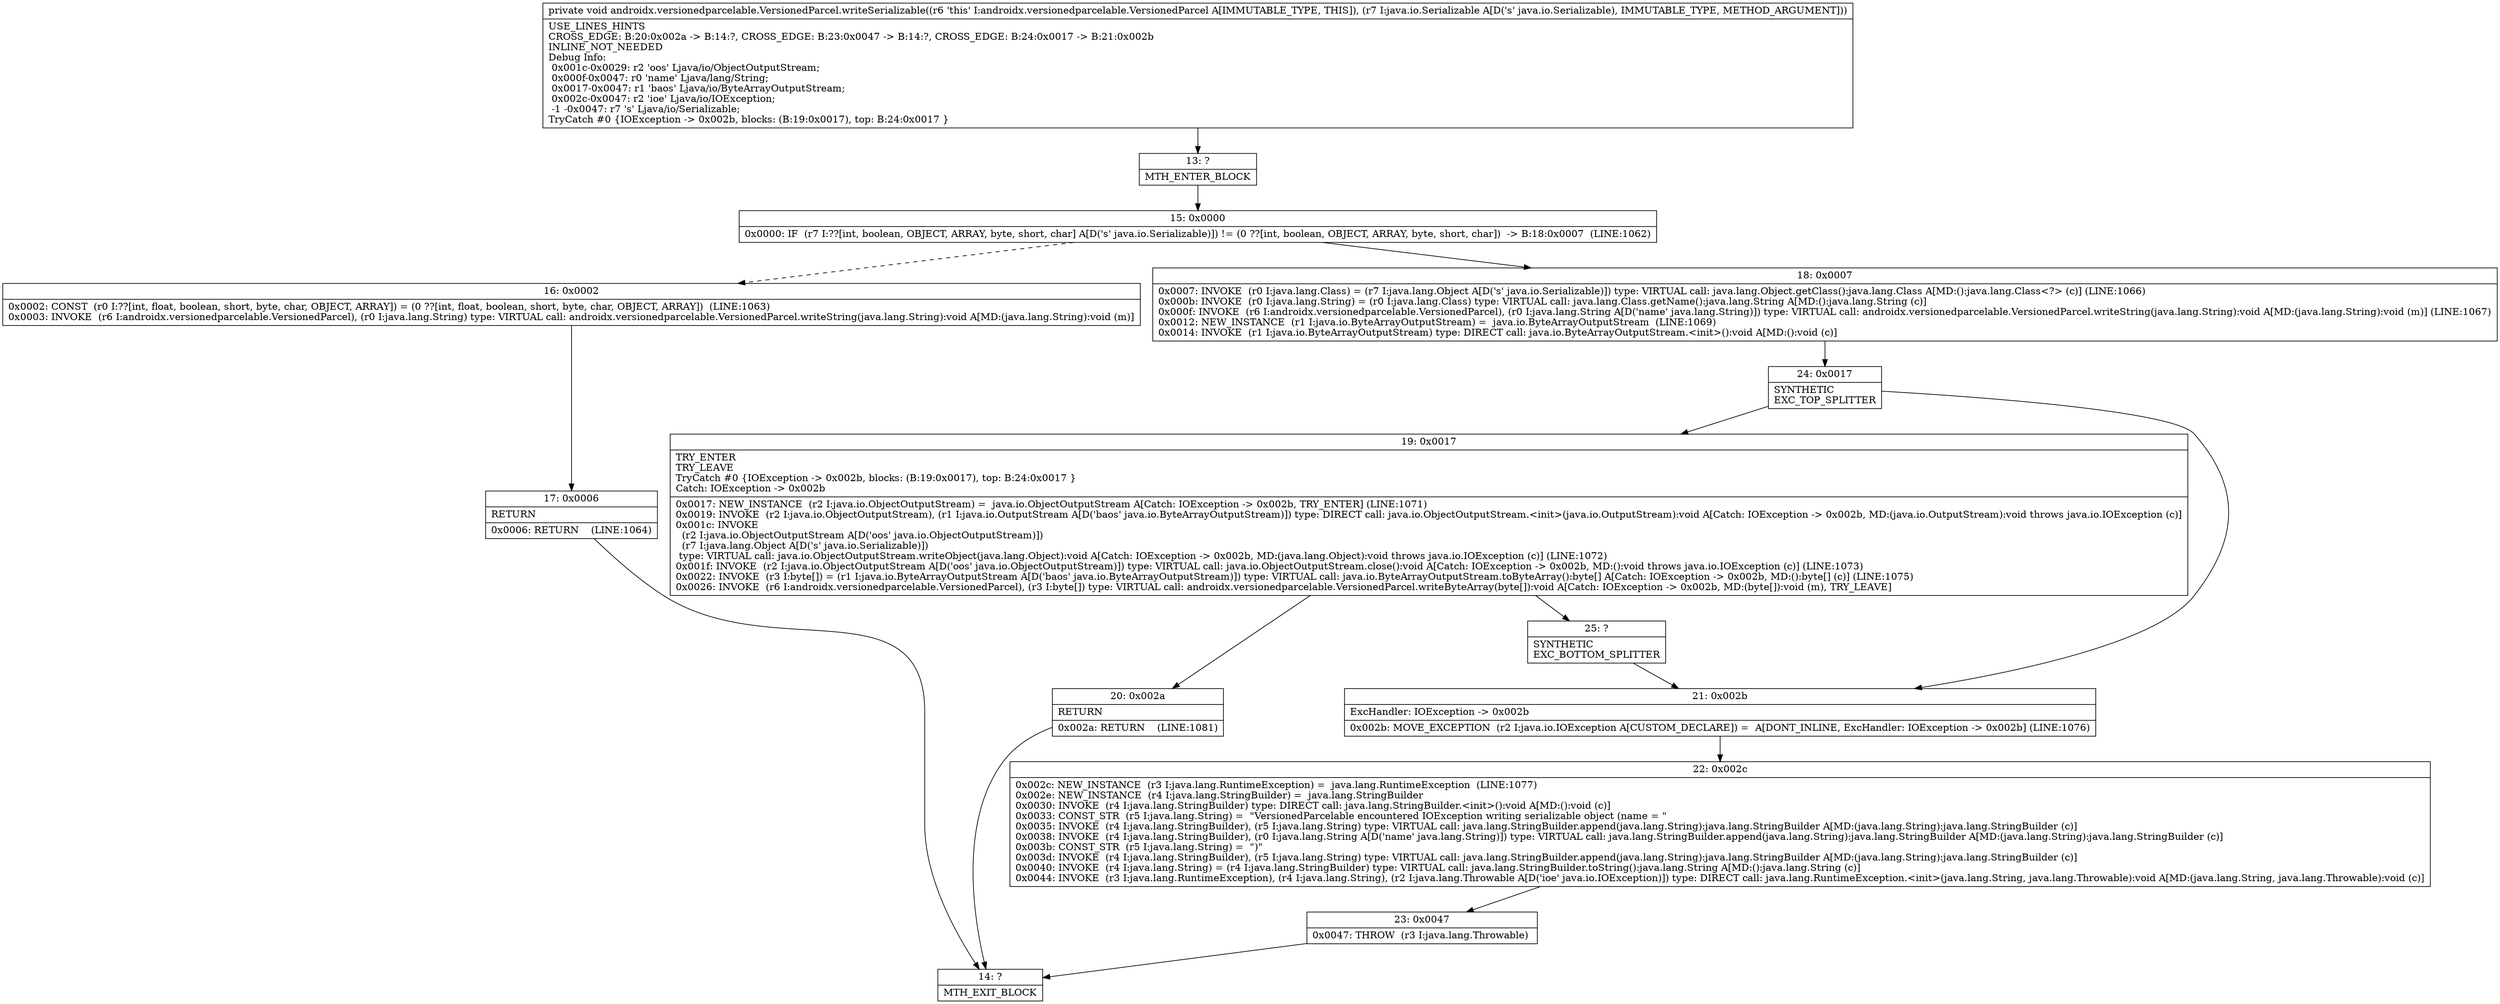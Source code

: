 digraph "CFG forandroidx.versionedparcelable.VersionedParcel.writeSerializable(Ljava\/io\/Serializable;)V" {
Node_13 [shape=record,label="{13\:\ ?|MTH_ENTER_BLOCK\l}"];
Node_15 [shape=record,label="{15\:\ 0x0000|0x0000: IF  (r7 I:??[int, boolean, OBJECT, ARRAY, byte, short, char] A[D('s' java.io.Serializable)]) != (0 ??[int, boolean, OBJECT, ARRAY, byte, short, char])  \-\> B:18:0x0007  (LINE:1062)\l}"];
Node_16 [shape=record,label="{16\:\ 0x0002|0x0002: CONST  (r0 I:??[int, float, boolean, short, byte, char, OBJECT, ARRAY]) = (0 ??[int, float, boolean, short, byte, char, OBJECT, ARRAY])  (LINE:1063)\l0x0003: INVOKE  (r6 I:androidx.versionedparcelable.VersionedParcel), (r0 I:java.lang.String) type: VIRTUAL call: androidx.versionedparcelable.VersionedParcel.writeString(java.lang.String):void A[MD:(java.lang.String):void (m)]\l}"];
Node_17 [shape=record,label="{17\:\ 0x0006|RETURN\l|0x0006: RETURN    (LINE:1064)\l}"];
Node_14 [shape=record,label="{14\:\ ?|MTH_EXIT_BLOCK\l}"];
Node_18 [shape=record,label="{18\:\ 0x0007|0x0007: INVOKE  (r0 I:java.lang.Class) = (r7 I:java.lang.Object A[D('s' java.io.Serializable)]) type: VIRTUAL call: java.lang.Object.getClass():java.lang.Class A[MD:():java.lang.Class\<?\> (c)] (LINE:1066)\l0x000b: INVOKE  (r0 I:java.lang.String) = (r0 I:java.lang.Class) type: VIRTUAL call: java.lang.Class.getName():java.lang.String A[MD:():java.lang.String (c)]\l0x000f: INVOKE  (r6 I:androidx.versionedparcelable.VersionedParcel), (r0 I:java.lang.String A[D('name' java.lang.String)]) type: VIRTUAL call: androidx.versionedparcelable.VersionedParcel.writeString(java.lang.String):void A[MD:(java.lang.String):void (m)] (LINE:1067)\l0x0012: NEW_INSTANCE  (r1 I:java.io.ByteArrayOutputStream) =  java.io.ByteArrayOutputStream  (LINE:1069)\l0x0014: INVOKE  (r1 I:java.io.ByteArrayOutputStream) type: DIRECT call: java.io.ByteArrayOutputStream.\<init\>():void A[MD:():void (c)]\l}"];
Node_24 [shape=record,label="{24\:\ 0x0017|SYNTHETIC\lEXC_TOP_SPLITTER\l}"];
Node_19 [shape=record,label="{19\:\ 0x0017|TRY_ENTER\lTRY_LEAVE\lTryCatch #0 \{IOException \-\> 0x002b, blocks: (B:19:0x0017), top: B:24:0x0017 \}\lCatch: IOException \-\> 0x002b\l|0x0017: NEW_INSTANCE  (r2 I:java.io.ObjectOutputStream) =  java.io.ObjectOutputStream A[Catch: IOException \-\> 0x002b, TRY_ENTER] (LINE:1071)\l0x0019: INVOKE  (r2 I:java.io.ObjectOutputStream), (r1 I:java.io.OutputStream A[D('baos' java.io.ByteArrayOutputStream)]) type: DIRECT call: java.io.ObjectOutputStream.\<init\>(java.io.OutputStream):void A[Catch: IOException \-\> 0x002b, MD:(java.io.OutputStream):void throws java.io.IOException (c)]\l0x001c: INVOKE  \l  (r2 I:java.io.ObjectOutputStream A[D('oos' java.io.ObjectOutputStream)])\l  (r7 I:java.lang.Object A[D('s' java.io.Serializable)])\l type: VIRTUAL call: java.io.ObjectOutputStream.writeObject(java.lang.Object):void A[Catch: IOException \-\> 0x002b, MD:(java.lang.Object):void throws java.io.IOException (c)] (LINE:1072)\l0x001f: INVOKE  (r2 I:java.io.ObjectOutputStream A[D('oos' java.io.ObjectOutputStream)]) type: VIRTUAL call: java.io.ObjectOutputStream.close():void A[Catch: IOException \-\> 0x002b, MD:():void throws java.io.IOException (c)] (LINE:1073)\l0x0022: INVOKE  (r3 I:byte[]) = (r1 I:java.io.ByteArrayOutputStream A[D('baos' java.io.ByteArrayOutputStream)]) type: VIRTUAL call: java.io.ByteArrayOutputStream.toByteArray():byte[] A[Catch: IOException \-\> 0x002b, MD:():byte[] (c)] (LINE:1075)\l0x0026: INVOKE  (r6 I:androidx.versionedparcelable.VersionedParcel), (r3 I:byte[]) type: VIRTUAL call: androidx.versionedparcelable.VersionedParcel.writeByteArray(byte[]):void A[Catch: IOException \-\> 0x002b, MD:(byte[]):void (m), TRY_LEAVE]\l}"];
Node_20 [shape=record,label="{20\:\ 0x002a|RETURN\l|0x002a: RETURN    (LINE:1081)\l}"];
Node_25 [shape=record,label="{25\:\ ?|SYNTHETIC\lEXC_BOTTOM_SPLITTER\l}"];
Node_21 [shape=record,label="{21\:\ 0x002b|ExcHandler: IOException \-\> 0x002b\l|0x002b: MOVE_EXCEPTION  (r2 I:java.io.IOException A[CUSTOM_DECLARE]) =  A[DONT_INLINE, ExcHandler: IOException \-\> 0x002b] (LINE:1076)\l}"];
Node_22 [shape=record,label="{22\:\ 0x002c|0x002c: NEW_INSTANCE  (r3 I:java.lang.RuntimeException) =  java.lang.RuntimeException  (LINE:1077)\l0x002e: NEW_INSTANCE  (r4 I:java.lang.StringBuilder) =  java.lang.StringBuilder \l0x0030: INVOKE  (r4 I:java.lang.StringBuilder) type: DIRECT call: java.lang.StringBuilder.\<init\>():void A[MD:():void (c)]\l0x0033: CONST_STR  (r5 I:java.lang.String) =  \"VersionedParcelable encountered IOException writing serializable object (name = \" \l0x0035: INVOKE  (r4 I:java.lang.StringBuilder), (r5 I:java.lang.String) type: VIRTUAL call: java.lang.StringBuilder.append(java.lang.String):java.lang.StringBuilder A[MD:(java.lang.String):java.lang.StringBuilder (c)]\l0x0038: INVOKE  (r4 I:java.lang.StringBuilder), (r0 I:java.lang.String A[D('name' java.lang.String)]) type: VIRTUAL call: java.lang.StringBuilder.append(java.lang.String):java.lang.StringBuilder A[MD:(java.lang.String):java.lang.StringBuilder (c)]\l0x003b: CONST_STR  (r5 I:java.lang.String) =  \")\" \l0x003d: INVOKE  (r4 I:java.lang.StringBuilder), (r5 I:java.lang.String) type: VIRTUAL call: java.lang.StringBuilder.append(java.lang.String):java.lang.StringBuilder A[MD:(java.lang.String):java.lang.StringBuilder (c)]\l0x0040: INVOKE  (r4 I:java.lang.String) = (r4 I:java.lang.StringBuilder) type: VIRTUAL call: java.lang.StringBuilder.toString():java.lang.String A[MD:():java.lang.String (c)]\l0x0044: INVOKE  (r3 I:java.lang.RuntimeException), (r4 I:java.lang.String), (r2 I:java.lang.Throwable A[D('ioe' java.io.IOException)]) type: DIRECT call: java.lang.RuntimeException.\<init\>(java.lang.String, java.lang.Throwable):void A[MD:(java.lang.String, java.lang.Throwable):void (c)]\l}"];
Node_23 [shape=record,label="{23\:\ 0x0047|0x0047: THROW  (r3 I:java.lang.Throwable) \l}"];
MethodNode[shape=record,label="{private void androidx.versionedparcelable.VersionedParcel.writeSerializable((r6 'this' I:androidx.versionedparcelable.VersionedParcel A[IMMUTABLE_TYPE, THIS]), (r7 I:java.io.Serializable A[D('s' java.io.Serializable), IMMUTABLE_TYPE, METHOD_ARGUMENT]))  | USE_LINES_HINTS\lCROSS_EDGE: B:20:0x002a \-\> B:14:?, CROSS_EDGE: B:23:0x0047 \-\> B:14:?, CROSS_EDGE: B:24:0x0017 \-\> B:21:0x002b\lINLINE_NOT_NEEDED\lDebug Info:\l  0x001c\-0x0029: r2 'oos' Ljava\/io\/ObjectOutputStream;\l  0x000f\-0x0047: r0 'name' Ljava\/lang\/String;\l  0x0017\-0x0047: r1 'baos' Ljava\/io\/ByteArrayOutputStream;\l  0x002c\-0x0047: r2 'ioe' Ljava\/io\/IOException;\l  \-1 \-0x0047: r7 's' Ljava\/io\/Serializable;\lTryCatch #0 \{IOException \-\> 0x002b, blocks: (B:19:0x0017), top: B:24:0x0017 \}\l}"];
MethodNode -> Node_13;Node_13 -> Node_15;
Node_15 -> Node_16[style=dashed];
Node_15 -> Node_18;
Node_16 -> Node_17;
Node_17 -> Node_14;
Node_18 -> Node_24;
Node_24 -> Node_19;
Node_24 -> Node_21;
Node_19 -> Node_20;
Node_19 -> Node_25;
Node_20 -> Node_14;
Node_25 -> Node_21;
Node_21 -> Node_22;
Node_22 -> Node_23;
Node_23 -> Node_14;
}

